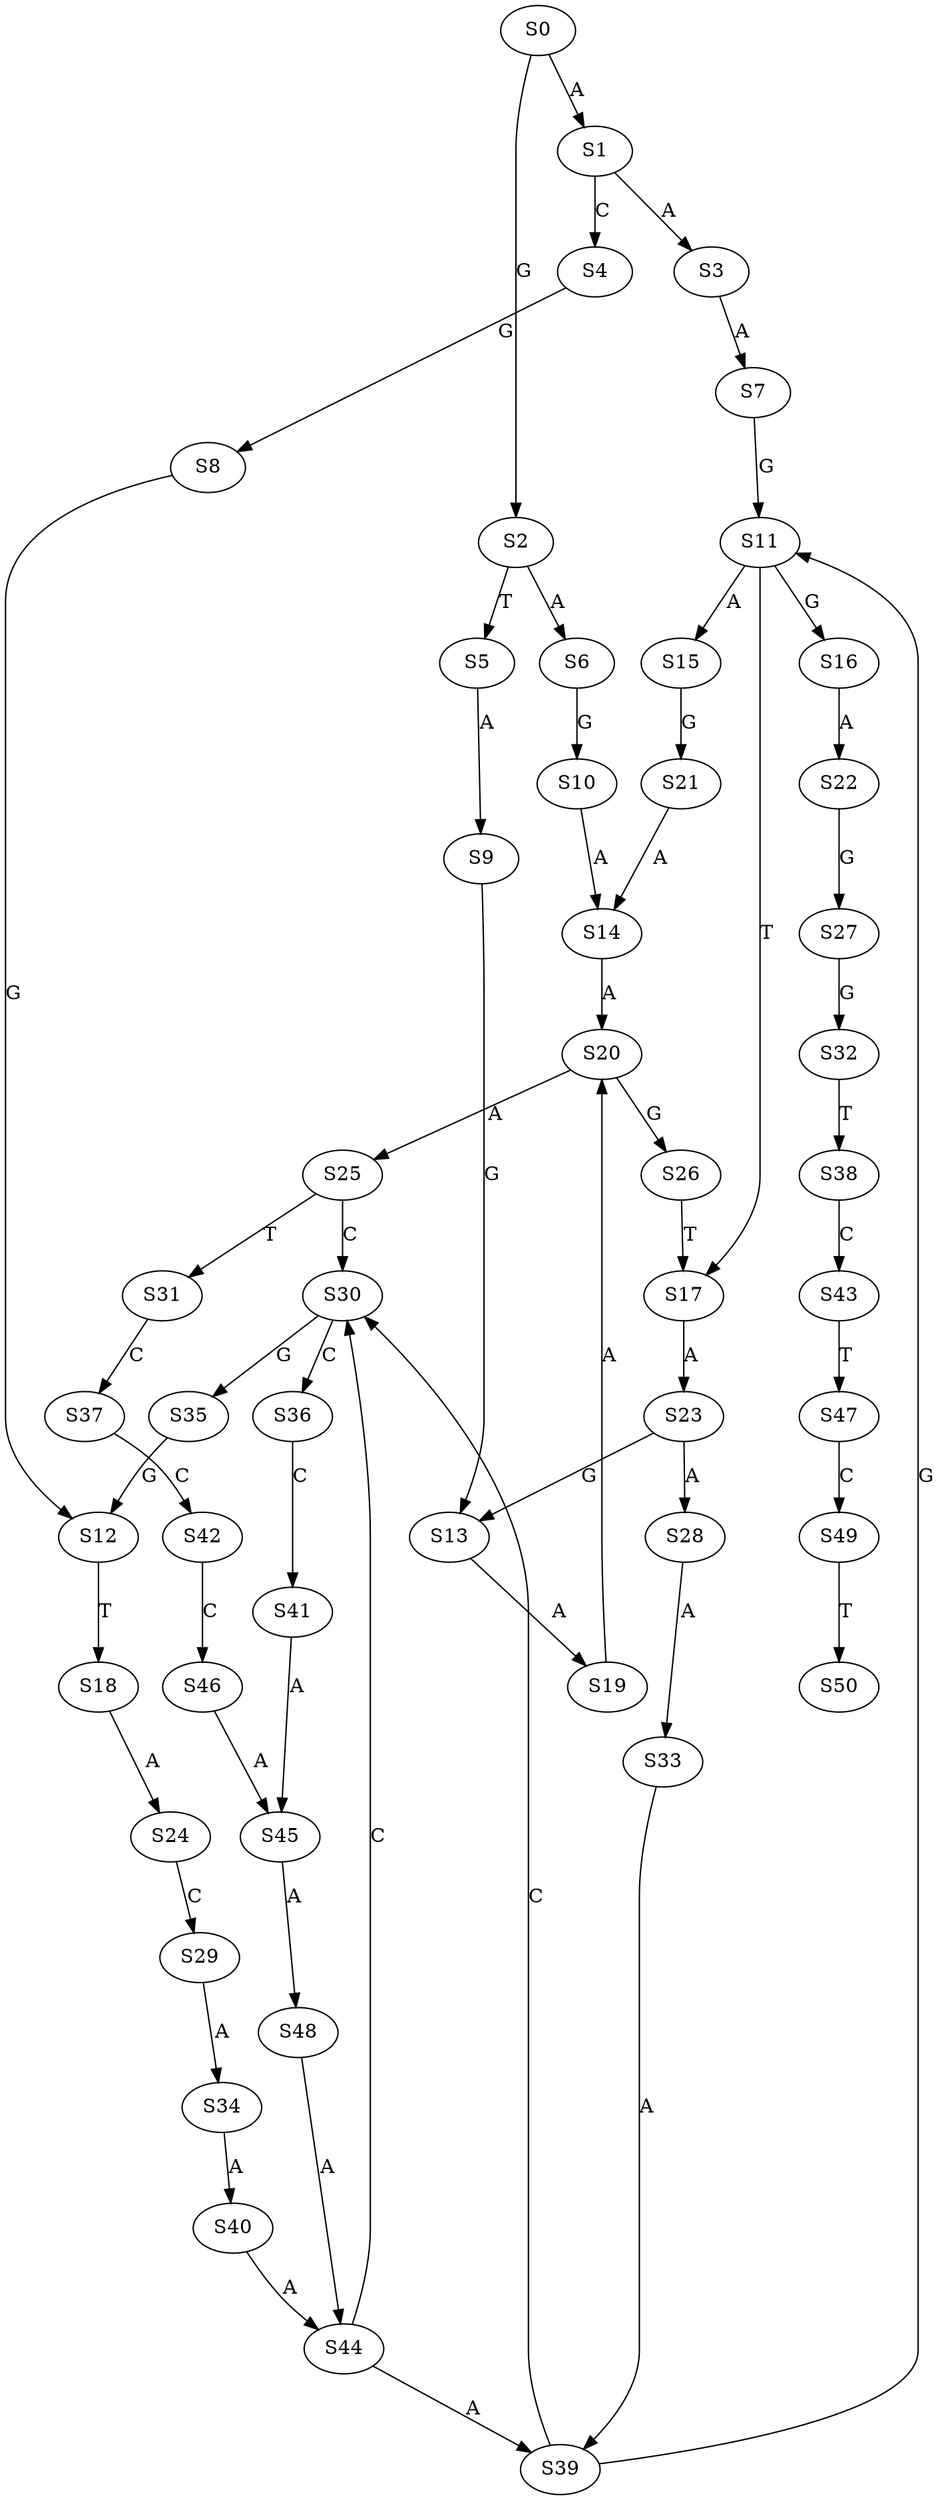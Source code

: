 strict digraph  {
	S0 -> S1 [ label = A ];
	S0 -> S2 [ label = G ];
	S1 -> S3 [ label = A ];
	S1 -> S4 [ label = C ];
	S2 -> S5 [ label = T ];
	S2 -> S6 [ label = A ];
	S3 -> S7 [ label = A ];
	S4 -> S8 [ label = G ];
	S5 -> S9 [ label = A ];
	S6 -> S10 [ label = G ];
	S7 -> S11 [ label = G ];
	S8 -> S12 [ label = G ];
	S9 -> S13 [ label = G ];
	S10 -> S14 [ label = A ];
	S11 -> S15 [ label = A ];
	S11 -> S16 [ label = G ];
	S11 -> S17 [ label = T ];
	S12 -> S18 [ label = T ];
	S13 -> S19 [ label = A ];
	S14 -> S20 [ label = A ];
	S15 -> S21 [ label = G ];
	S16 -> S22 [ label = A ];
	S17 -> S23 [ label = A ];
	S18 -> S24 [ label = A ];
	S19 -> S20 [ label = A ];
	S20 -> S25 [ label = A ];
	S20 -> S26 [ label = G ];
	S21 -> S14 [ label = A ];
	S22 -> S27 [ label = G ];
	S23 -> S13 [ label = G ];
	S23 -> S28 [ label = A ];
	S24 -> S29 [ label = C ];
	S25 -> S30 [ label = C ];
	S25 -> S31 [ label = T ];
	S26 -> S17 [ label = T ];
	S27 -> S32 [ label = G ];
	S28 -> S33 [ label = A ];
	S29 -> S34 [ label = A ];
	S30 -> S35 [ label = G ];
	S30 -> S36 [ label = C ];
	S31 -> S37 [ label = C ];
	S32 -> S38 [ label = T ];
	S33 -> S39 [ label = A ];
	S34 -> S40 [ label = A ];
	S35 -> S12 [ label = G ];
	S36 -> S41 [ label = C ];
	S37 -> S42 [ label = C ];
	S38 -> S43 [ label = C ];
	S39 -> S30 [ label = C ];
	S39 -> S11 [ label = G ];
	S40 -> S44 [ label = A ];
	S41 -> S45 [ label = A ];
	S42 -> S46 [ label = C ];
	S43 -> S47 [ label = T ];
	S44 -> S39 [ label = A ];
	S44 -> S30 [ label = C ];
	S45 -> S48 [ label = A ];
	S46 -> S45 [ label = A ];
	S47 -> S49 [ label = C ];
	S48 -> S44 [ label = A ];
	S49 -> S50 [ label = T ];
}
